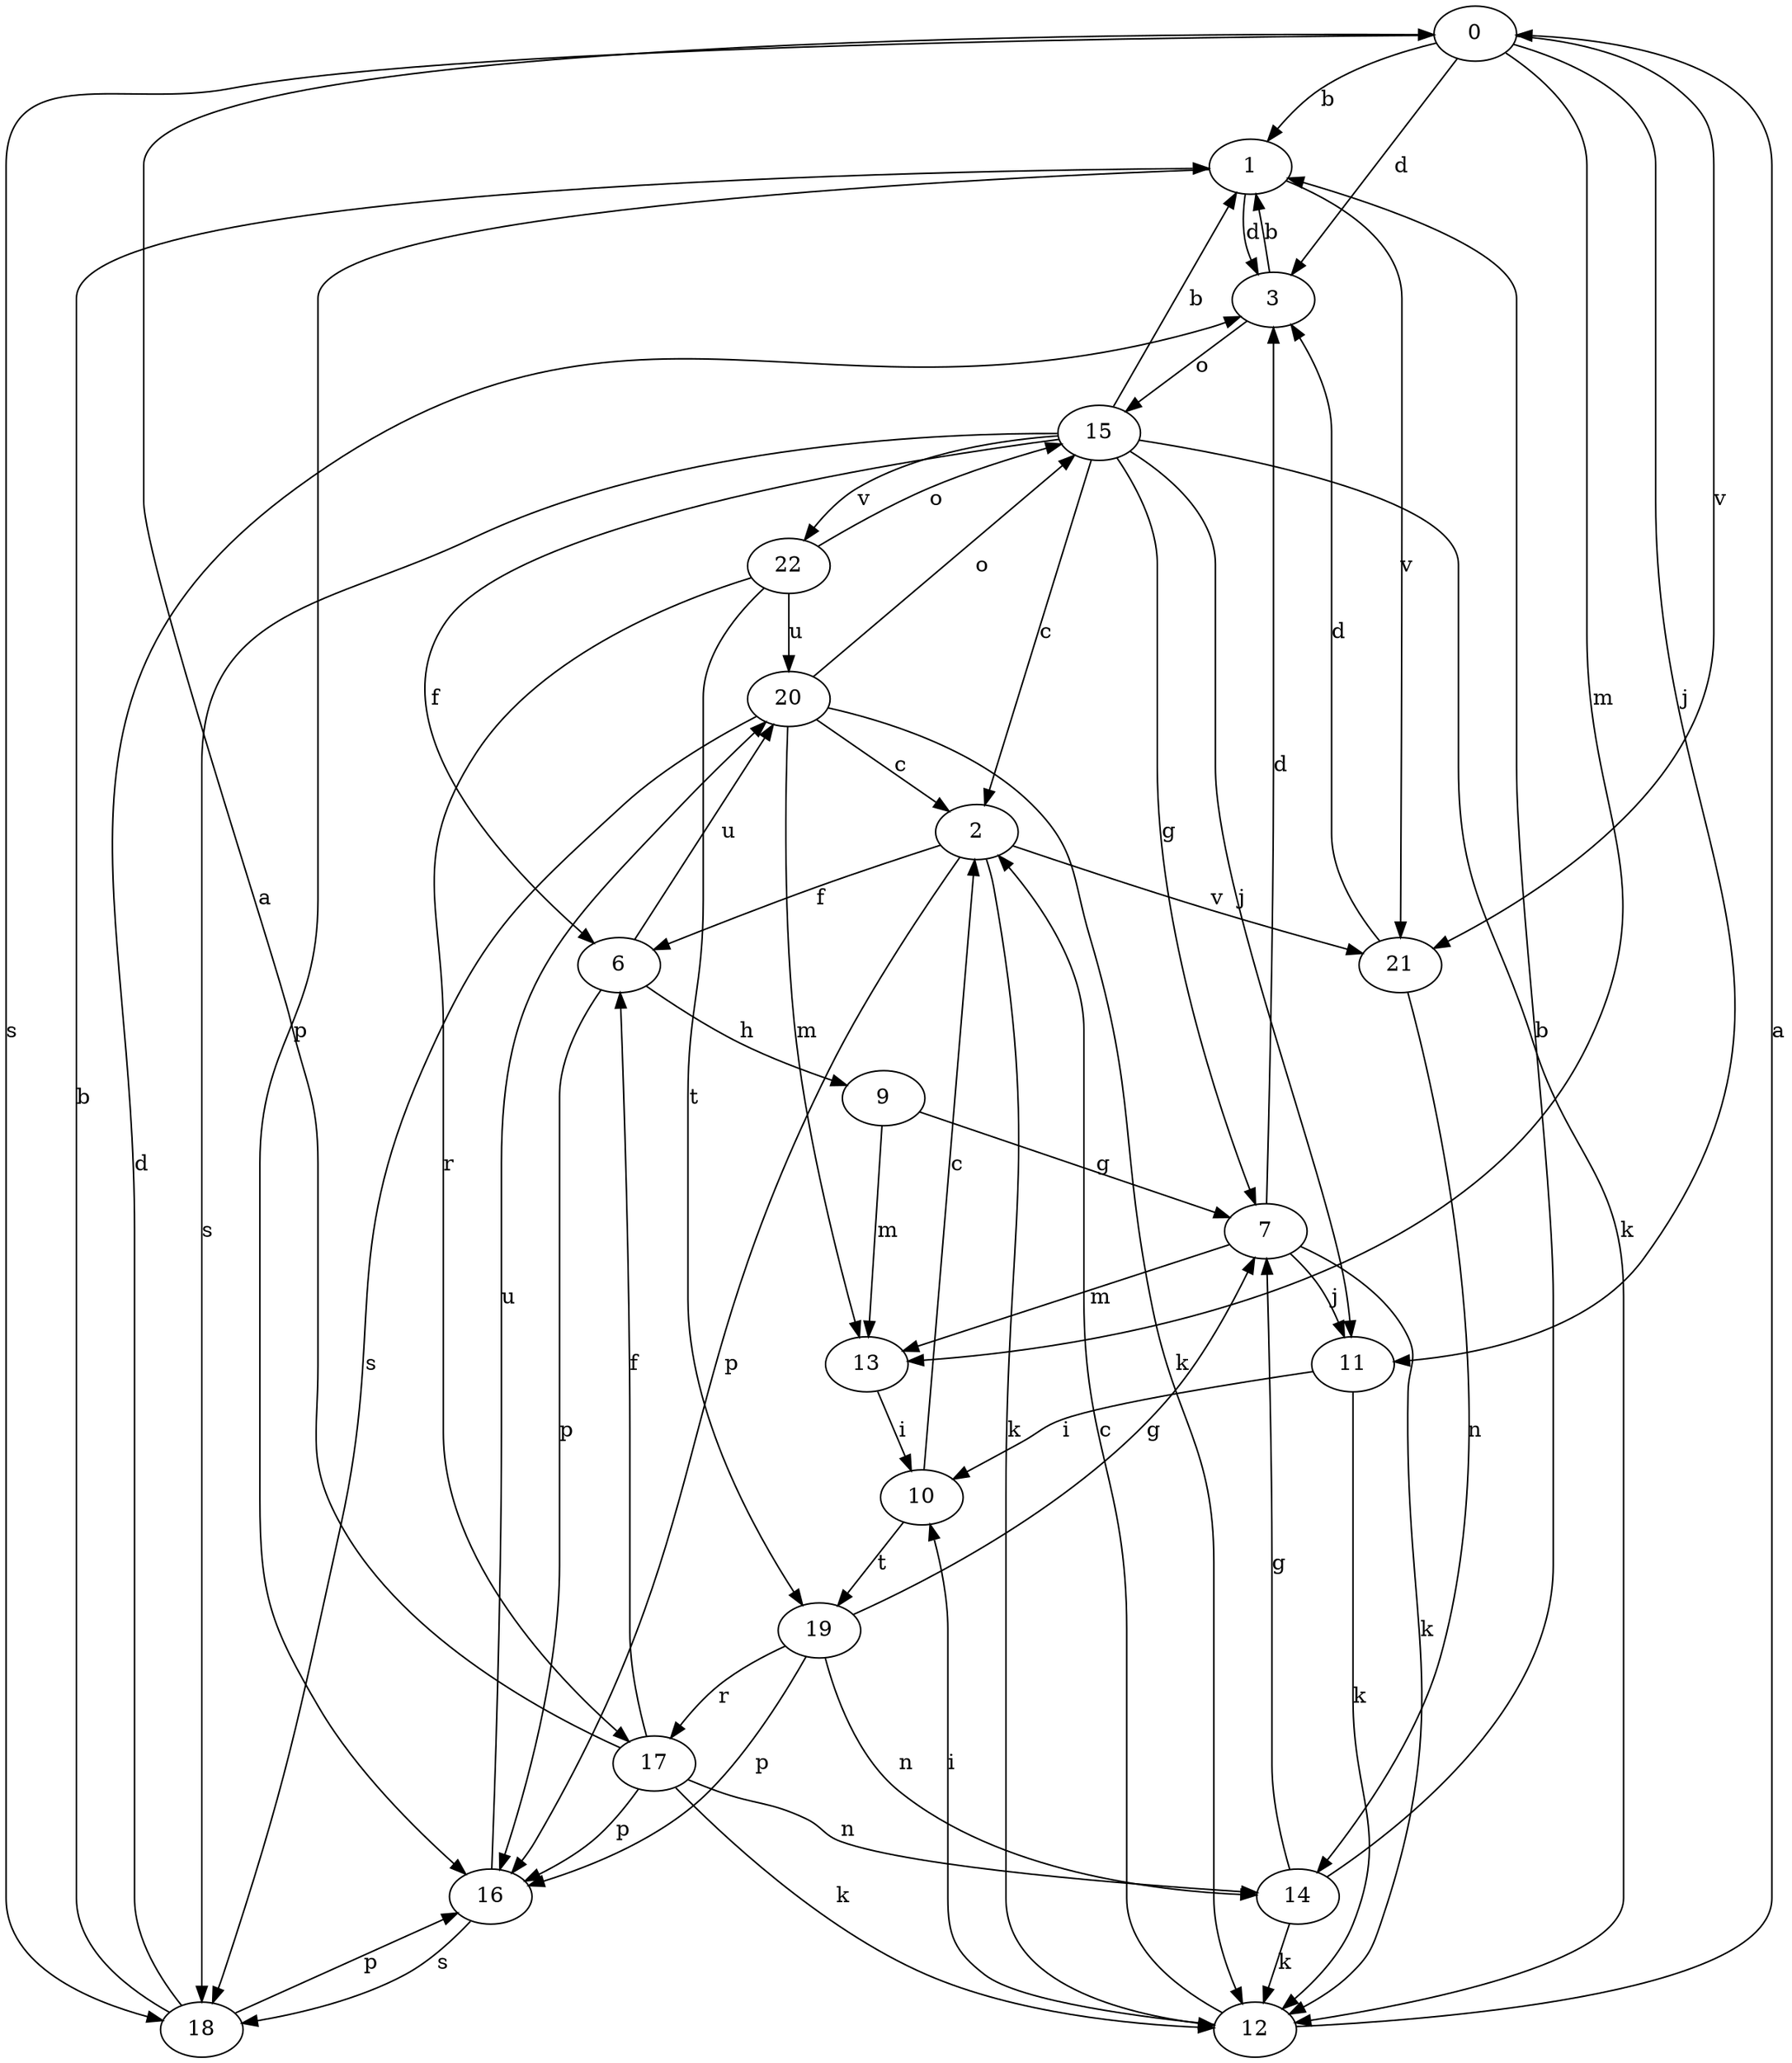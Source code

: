 strict digraph  {
0;
1;
2;
3;
6;
7;
9;
10;
11;
12;
13;
14;
15;
16;
17;
18;
19;
20;
21;
22;
0 -> 1  [label=b];
0 -> 3  [label=d];
0 -> 11  [label=j];
0 -> 13  [label=m];
0 -> 18  [label=s];
0 -> 21  [label=v];
1 -> 3  [label=d];
1 -> 16  [label=p];
1 -> 21  [label=v];
2 -> 6  [label=f];
2 -> 12  [label=k];
2 -> 16  [label=p];
2 -> 21  [label=v];
3 -> 1  [label=b];
3 -> 15  [label=o];
6 -> 9  [label=h];
6 -> 16  [label=p];
6 -> 20  [label=u];
7 -> 3  [label=d];
7 -> 11  [label=j];
7 -> 12  [label=k];
7 -> 13  [label=m];
9 -> 7  [label=g];
9 -> 13  [label=m];
10 -> 2  [label=c];
10 -> 19  [label=t];
11 -> 10  [label=i];
11 -> 12  [label=k];
12 -> 0  [label=a];
12 -> 2  [label=c];
12 -> 10  [label=i];
13 -> 10  [label=i];
14 -> 1  [label=b];
14 -> 7  [label=g];
14 -> 12  [label=k];
15 -> 1  [label=b];
15 -> 2  [label=c];
15 -> 6  [label=f];
15 -> 7  [label=g];
15 -> 11  [label=j];
15 -> 12  [label=k];
15 -> 18  [label=s];
15 -> 22  [label=v];
16 -> 18  [label=s];
16 -> 20  [label=u];
17 -> 0  [label=a];
17 -> 6  [label=f];
17 -> 12  [label=k];
17 -> 14  [label=n];
17 -> 16  [label=p];
18 -> 1  [label=b];
18 -> 3  [label=d];
18 -> 16  [label=p];
19 -> 7  [label=g];
19 -> 14  [label=n];
19 -> 16  [label=p];
19 -> 17  [label=r];
20 -> 2  [label=c];
20 -> 12  [label=k];
20 -> 13  [label=m];
20 -> 15  [label=o];
20 -> 18  [label=s];
21 -> 3  [label=d];
21 -> 14  [label=n];
22 -> 15  [label=o];
22 -> 17  [label=r];
22 -> 19  [label=t];
22 -> 20  [label=u];
}
